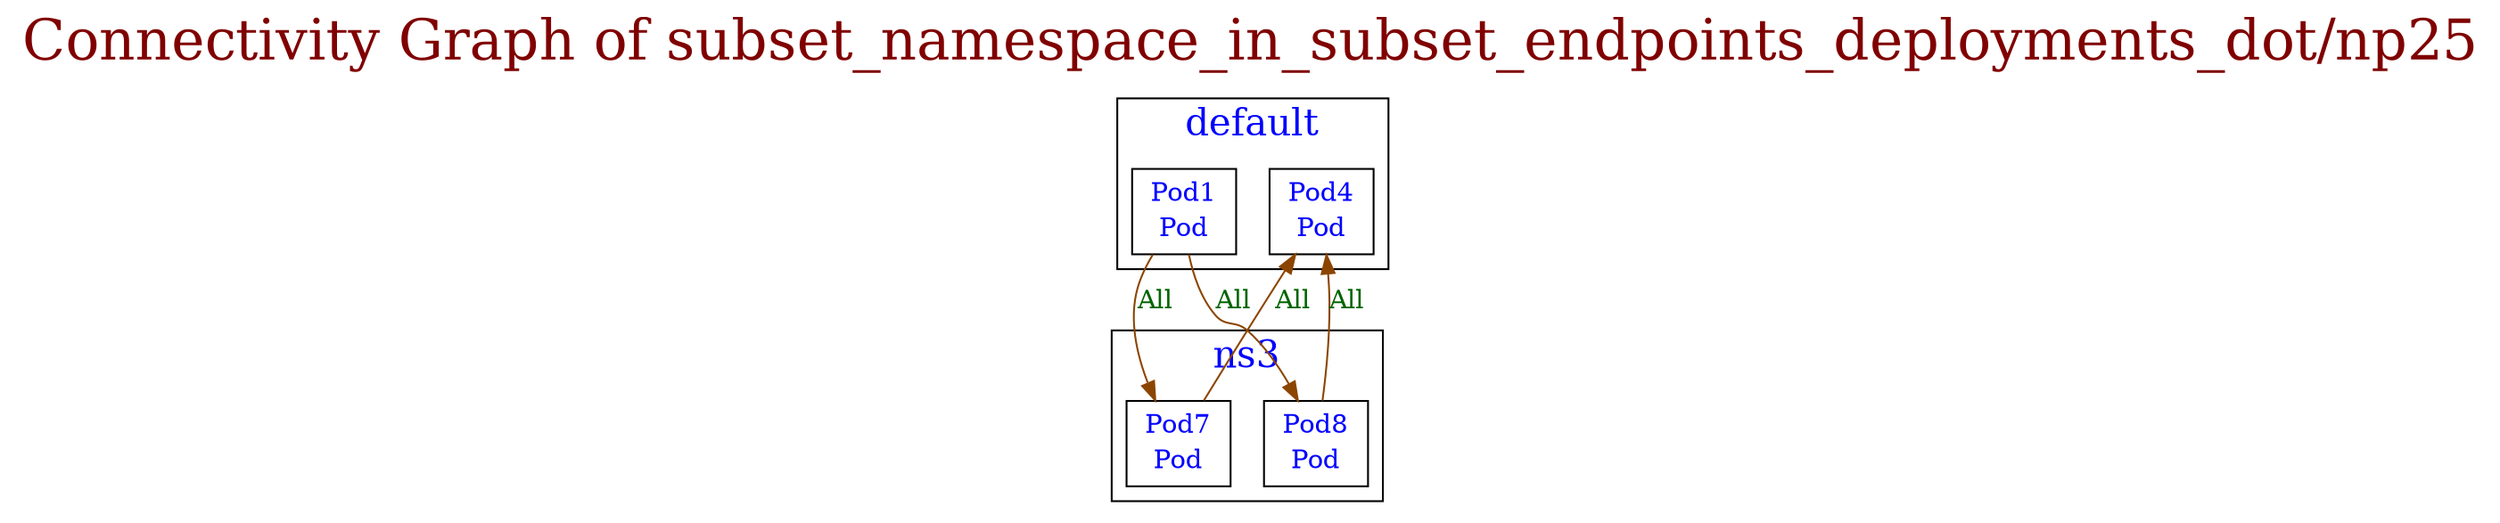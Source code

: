 // The Connectivity Graph of subset_namespace_in_subset_endpoints_deployments_dot/np25
digraph {
	label="Connectivity Graph of subset_namespace_in_subset_endpoints_deployments_dot/np25"	labelloc = "t"
	fontsize=30
	fontcolor=webmaroon
subgraph cluster_default_namespace{
	label="default"
	fontsize=20
	fontcolor=blue
	"default/Pod1(Pod)" [label=<<table border="0" cellspacing="0"><tr><td>Pod1</td></tr><tr><td>Pod</td></tr></table>> shape=box fontcolor=blue]
	"default/Pod4(Pod)" [label=<<table border="0" cellspacing="0"><tr><td>Pod4</td></tr><tr><td>Pod</td></tr></table>> shape=box fontcolor=blue]
}
subgraph cluster_ns3_namespace{
	label="ns3"
	fontsize=20
	fontcolor=blue
	"ns3/Pod7(Pod)" [label=<<table border="0" cellspacing="0"><tr><td>Pod7</td></tr><tr><td>Pod</td></tr></table>> shape=box fontcolor=blue]
	"ns3/Pod8(Pod)" [label=<<table border="0" cellspacing="0"><tr><td>Pod8</td></tr><tr><td>Pod</td></tr></table>> shape=box fontcolor=blue]
}
	"default/Pod1(Pod)" -> "ns3/Pod7(Pod)"[label="All" color=darkorange4 fontcolor=darkgreen dir=both arrowhead=normal arrowtail=none]
	"default/Pod1(Pod)" -> "ns3/Pod8(Pod)"[label="All" color=darkorange4 fontcolor=darkgreen dir=both arrowhead=normal arrowtail=none]
	"ns3/Pod7(Pod)" -> "default/Pod4(Pod)"[label="All" color=darkorange4 fontcolor=darkgreen dir=both arrowhead=normal arrowtail=none]
	"ns3/Pod8(Pod)" -> "default/Pod4(Pod)"[label="All" color=darkorange4 fontcolor=darkgreen dir=both arrowhead=normal arrowtail=none]
}
